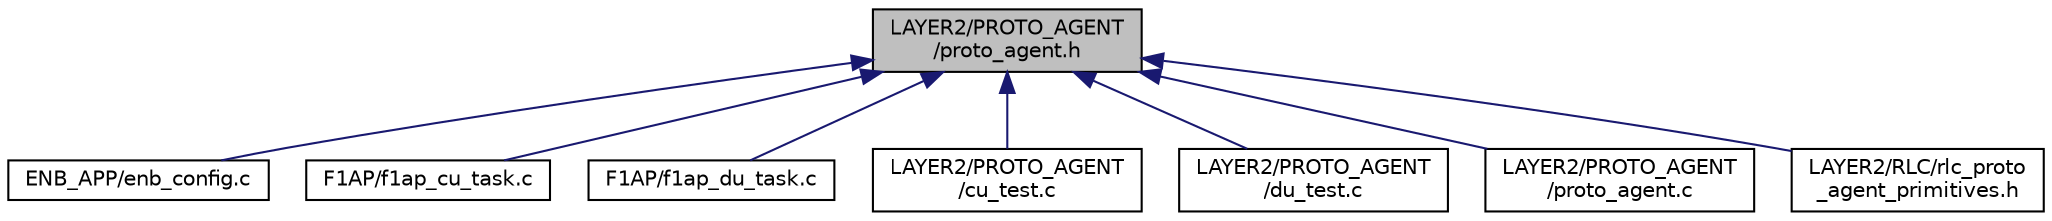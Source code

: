 digraph "LAYER2/PROTO_AGENT/proto_agent.h"
{
 // LATEX_PDF_SIZE
  edge [fontname="Helvetica",fontsize="10",labelfontname="Helvetica",labelfontsize="10"];
  node [fontname="Helvetica",fontsize="10",shape=record];
  Node1 [label="LAYER2/PROTO_AGENT\l/proto_agent.h",height=0.2,width=0.4,color="black", fillcolor="grey75", style="filled", fontcolor="black",tooltip="top level protocol agent"];
  Node1 -> Node2 [dir="back",color="midnightblue",fontsize="10",style="solid",fontname="Helvetica"];
  Node2 [label="ENB_APP/enb_config.c",height=0.2,width=0.4,color="black", fillcolor="white", style="filled",URL="$enb__config_8c.html",tooltip=" "];
  Node1 -> Node3 [dir="back",color="midnightblue",fontsize="10",style="solid",fontname="Helvetica"];
  Node3 [label="F1AP/f1ap_cu_task.c",height=0.2,width=0.4,color="black", fillcolor="white", style="filled",URL="$f1ap__cu__task_8c.html",tooltip="data structures for F1 interface modules"];
  Node1 -> Node4 [dir="back",color="midnightblue",fontsize="10",style="solid",fontname="Helvetica"];
  Node4 [label="F1AP/f1ap_du_task.c",height=0.2,width=0.4,color="black", fillcolor="white", style="filled",URL="$f1ap__du__task_8c.html",tooltip="data structures for F1 interface modules"];
  Node1 -> Node5 [dir="back",color="midnightblue",fontsize="10",style="solid",fontname="Helvetica"];
  Node5 [label="LAYER2/PROTO_AGENT\l/cu_test.c",height=0.2,width=0.4,color="black", fillcolor="white", style="filled",URL="$cu__test_8c.html",tooltip=" "];
  Node1 -> Node6 [dir="back",color="midnightblue",fontsize="10",style="solid",fontname="Helvetica"];
  Node6 [label="LAYER2/PROTO_AGENT\l/du_test.c",height=0.2,width=0.4,color="black", fillcolor="white", style="filled",URL="$du__test_8c.html",tooltip=" "];
  Node1 -> Node7 [dir="back",color="midnightblue",fontsize="10",style="solid",fontname="Helvetica"];
  Node7 [label="LAYER2/PROTO_AGENT\l/proto_agent.c",height=0.2,width=0.4,color="black", fillcolor="white", style="filled",URL="$proto__agent_8c.html",tooltip=" "];
  Node1 -> Node8 [dir="back",color="midnightblue",fontsize="10",style="solid",fontname="Helvetica"];
  Node8 [label="LAYER2/RLC/rlc_proto\l_agent_primitives.h",height=0.2,width=0.4,color="black", fillcolor="white", style="filled",URL="$rlc__proto__agent__primitives_8h.html",tooltip=" "];
}
